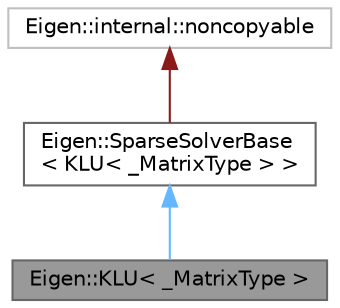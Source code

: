 digraph "Eigen::KLU&lt; _MatrixType &gt;"
{
 // LATEX_PDF_SIZE
  bgcolor="transparent";
  edge [fontname=Helvetica,fontsize=10,labelfontname=Helvetica,labelfontsize=10];
  node [fontname=Helvetica,fontsize=10,shape=box,height=0.2,width=0.4];
  Node1 [id="Node000001",label="Eigen::KLU\< _MatrixType \>",height=0.2,width=0.4,color="gray40", fillcolor="grey60", style="filled", fontcolor="black",tooltip=" "];
  Node2 -> Node1 [id="edge3_Node000001_Node000002",dir="back",color="steelblue1",style="solid",tooltip=" "];
  Node2 [id="Node000002",label="Eigen::SparseSolverBase\l\< KLU\< _MatrixType \> \>",height=0.2,width=0.4,color="gray40", fillcolor="white", style="filled",URL="$classEigen_1_1SparseSolverBase.html",tooltip=" "];
  Node3 -> Node2 [id="edge4_Node000002_Node000003",dir="back",color="firebrick4",style="solid",tooltip=" "];
  Node3 [id="Node000003",label="Eigen::internal::noncopyable",height=0.2,width=0.4,color="grey75", fillcolor="white", style="filled",URL="$classEigen_1_1internal_1_1noncopyable.html",tooltip=" "];
}

